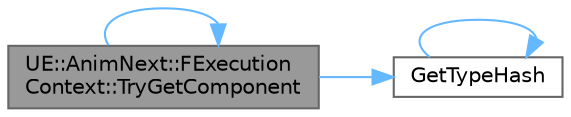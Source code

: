 digraph "UE::AnimNext::FExecutionContext::TryGetComponent"
{
 // INTERACTIVE_SVG=YES
 // LATEX_PDF_SIZE
  bgcolor="transparent";
  edge [fontname=Helvetica,fontsize=10,labelfontname=Helvetica,labelfontsize=10];
  node [fontname=Helvetica,fontsize=10,shape=box,height=0.2,width=0.4];
  rankdir="LR";
  Node1 [id="Node000001",label="UE::AnimNext::FExecution\lContext::TryGetComponent",height=0.2,width=0.4,color="gray40", fillcolor="grey60", style="filled", fontcolor="black",tooltip=" "];
  Node1 -> Node2 [id="edge1_Node000001_Node000002",color="steelblue1",style="solid",tooltip=" "];
  Node2 [id="Node000002",label="GetTypeHash",height=0.2,width=0.4,color="grey40", fillcolor="white", style="filled",URL="$da/d67/GameplayCue__Types_8h.html#a42de5c90665889198120ab799daf7abe",tooltip=" "];
  Node2 -> Node2 [id="edge2_Node000002_Node000002",color="steelblue1",style="solid",tooltip=" "];
  Node1 -> Node1 [id="edge3_Node000001_Node000001",color="steelblue1",style="solid",tooltip=" "];
}
